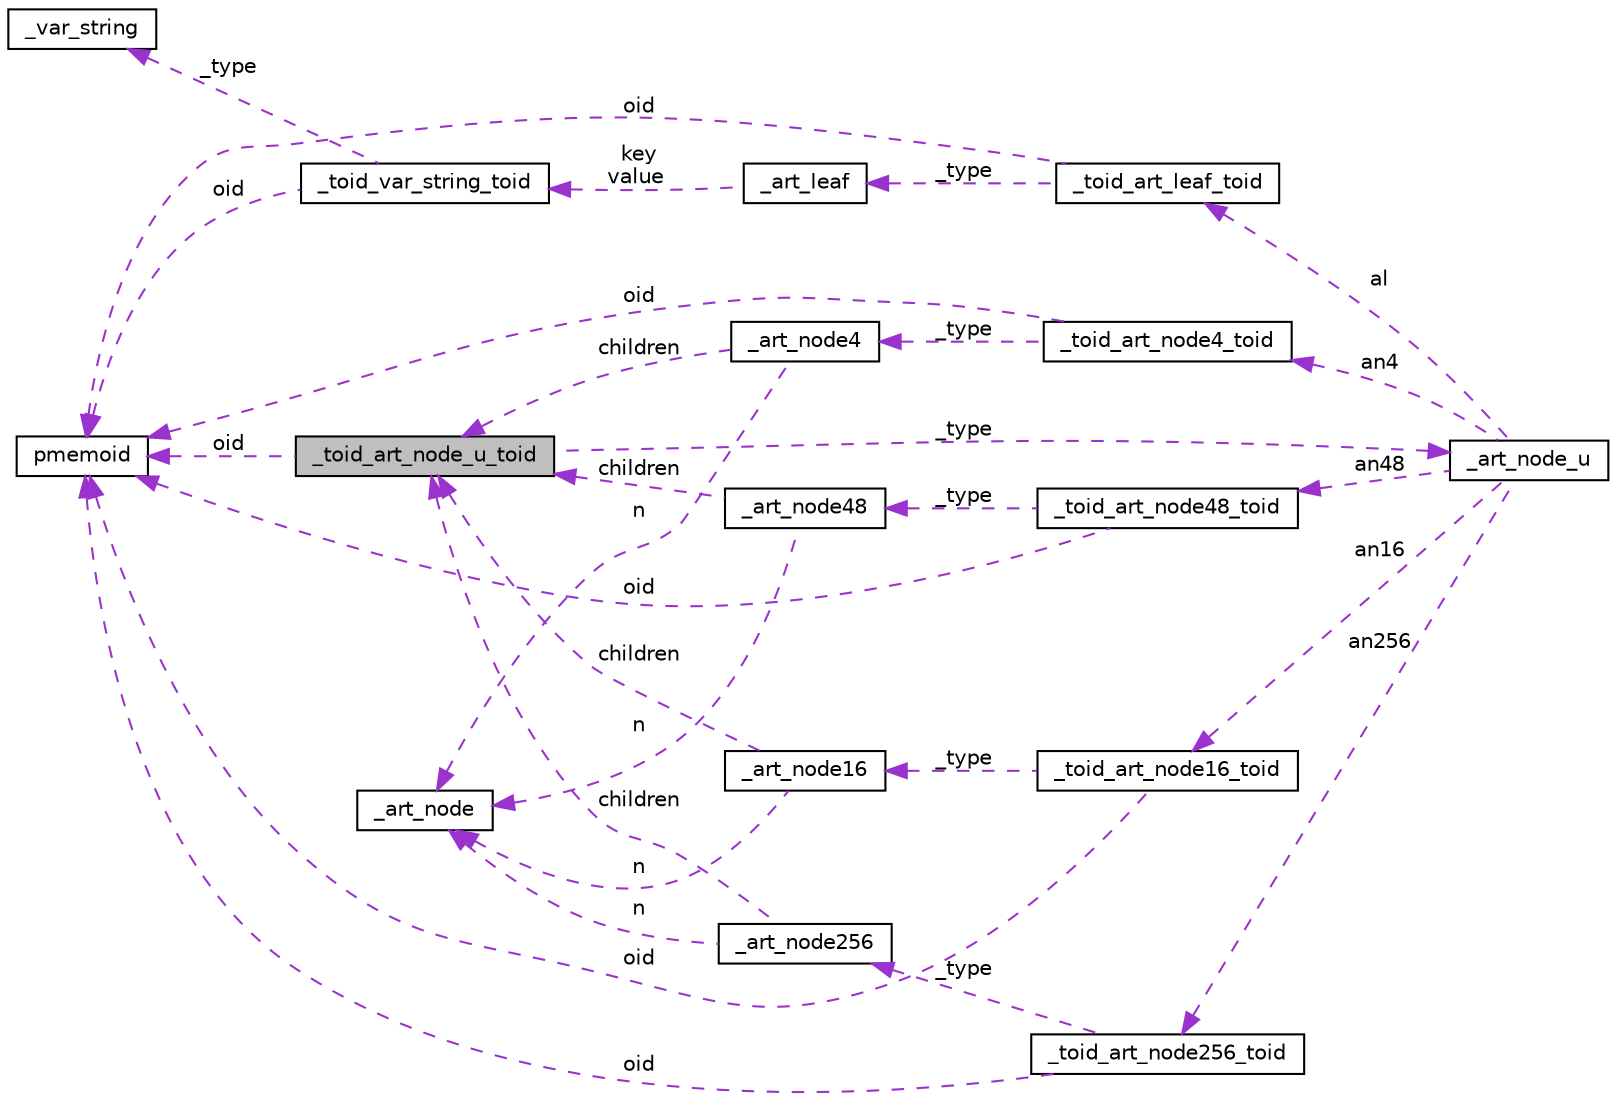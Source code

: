 digraph "_toid_art_node_u_toid"
{
  edge [fontname="Helvetica",fontsize="10",labelfontname="Helvetica",labelfontsize="10"];
  node [fontname="Helvetica",fontsize="10",shape=record];
  rankdir="LR";
  Node1 [label="_toid_art_node_u_toid",height=0.2,width=0.4,color="black", fillcolor="grey75", style="filled", fontcolor="black"];
  Node2 -> Node1 [dir="back",color="darkorchid3",fontsize="10",style="dashed",label=" oid" ,fontname="Helvetica"];
  Node2 [label="pmemoid",height=0.2,width=0.4,color="black", fillcolor="white", style="filled",URL="$structpmemoid.html"];
  Node3 -> Node1 [dir="back",color="darkorchid3",fontsize="10",style="dashed",label=" _type" ,fontname="Helvetica"];
  Node3 [label="_art_node_u",height=0.2,width=0.4,color="black", fillcolor="white", style="filled",URL="$struct__art__node__u.html"];
  Node4 -> Node3 [dir="back",color="darkorchid3",fontsize="10",style="dashed",label=" al" ,fontname="Helvetica"];
  Node4 [label="_toid_art_leaf_toid",height=0.2,width=0.4,color="black", fillcolor="white", style="filled",URL="$union__toid__art__leaf__toid.html"];
  Node5 -> Node4 [dir="back",color="darkorchid3",fontsize="10",style="dashed",label=" _type" ,fontname="Helvetica"];
  Node5 [label="_art_leaf",height=0.2,width=0.4,color="black", fillcolor="white", style="filled",URL="$struct__art__leaf.html"];
  Node6 -> Node5 [dir="back",color="darkorchid3",fontsize="10",style="dashed",label=" key\nvalue" ,fontname="Helvetica"];
  Node6 [label="_toid_var_string_toid",height=0.2,width=0.4,color="black", fillcolor="white", style="filled",URL="$union__toid__var__string__toid.html"];
  Node7 -> Node6 [dir="back",color="darkorchid3",fontsize="10",style="dashed",label=" _type" ,fontname="Helvetica"];
  Node7 [label="_var_string",height=0.2,width=0.4,color="black", fillcolor="white", style="filled",URL="$struct__var__string.html"];
  Node2 -> Node6 [dir="back",color="darkorchid3",fontsize="10",style="dashed",label=" oid" ,fontname="Helvetica"];
  Node2 -> Node4 [dir="back",color="darkorchid3",fontsize="10",style="dashed",label=" oid" ,fontname="Helvetica"];
  Node8 -> Node3 [dir="back",color="darkorchid3",fontsize="10",style="dashed",label=" an16" ,fontname="Helvetica"];
  Node8 [label="_toid_art_node16_toid",height=0.2,width=0.4,color="black", fillcolor="white", style="filled",URL="$union__toid__art__node16__toid.html"];
  Node9 -> Node8 [dir="back",color="darkorchid3",fontsize="10",style="dashed",label=" _type" ,fontname="Helvetica"];
  Node9 [label="_art_node16",height=0.2,width=0.4,color="black", fillcolor="white", style="filled",URL="$struct__art__node16.html"];
  Node1 -> Node9 [dir="back",color="darkorchid3",fontsize="10",style="dashed",label=" children" ,fontname="Helvetica"];
  Node10 -> Node9 [dir="back",color="darkorchid3",fontsize="10",style="dashed",label=" n" ,fontname="Helvetica"];
  Node10 [label="_art_node",height=0.2,width=0.4,color="black", fillcolor="white", style="filled",URL="$struct__art__node.html"];
  Node2 -> Node8 [dir="back",color="darkorchid3",fontsize="10",style="dashed",label=" oid" ,fontname="Helvetica"];
  Node11 -> Node3 [dir="back",color="darkorchid3",fontsize="10",style="dashed",label=" an4" ,fontname="Helvetica"];
  Node11 [label="_toid_art_node4_toid",height=0.2,width=0.4,color="black", fillcolor="white", style="filled",URL="$union__toid__art__node4__toid.html"];
  Node12 -> Node11 [dir="back",color="darkorchid3",fontsize="10",style="dashed",label=" _type" ,fontname="Helvetica"];
  Node12 [label="_art_node4",height=0.2,width=0.4,color="black", fillcolor="white", style="filled",URL="$struct__art__node4.html"];
  Node1 -> Node12 [dir="back",color="darkorchid3",fontsize="10",style="dashed",label=" children" ,fontname="Helvetica"];
  Node10 -> Node12 [dir="back",color="darkorchid3",fontsize="10",style="dashed",label=" n" ,fontname="Helvetica"];
  Node2 -> Node11 [dir="back",color="darkorchid3",fontsize="10",style="dashed",label=" oid" ,fontname="Helvetica"];
  Node13 -> Node3 [dir="back",color="darkorchid3",fontsize="10",style="dashed",label=" an256" ,fontname="Helvetica"];
  Node13 [label="_toid_art_node256_toid",height=0.2,width=0.4,color="black", fillcolor="white", style="filled",URL="$union__toid__art__node256__toid.html"];
  Node14 -> Node13 [dir="back",color="darkorchid3",fontsize="10",style="dashed",label=" _type" ,fontname="Helvetica"];
  Node14 [label="_art_node256",height=0.2,width=0.4,color="black", fillcolor="white", style="filled",URL="$struct__art__node256.html"];
  Node1 -> Node14 [dir="back",color="darkorchid3",fontsize="10",style="dashed",label=" children" ,fontname="Helvetica"];
  Node10 -> Node14 [dir="back",color="darkorchid3",fontsize="10",style="dashed",label=" n" ,fontname="Helvetica"];
  Node2 -> Node13 [dir="back",color="darkorchid3",fontsize="10",style="dashed",label=" oid" ,fontname="Helvetica"];
  Node15 -> Node3 [dir="back",color="darkorchid3",fontsize="10",style="dashed",label=" an48" ,fontname="Helvetica"];
  Node15 [label="_toid_art_node48_toid",height=0.2,width=0.4,color="black", fillcolor="white", style="filled",URL="$union__toid__art__node48__toid.html"];
  Node2 -> Node15 [dir="back",color="darkorchid3",fontsize="10",style="dashed",label=" oid" ,fontname="Helvetica"];
  Node16 -> Node15 [dir="back",color="darkorchid3",fontsize="10",style="dashed",label=" _type" ,fontname="Helvetica"];
  Node16 [label="_art_node48",height=0.2,width=0.4,color="black", fillcolor="white", style="filled",URL="$struct__art__node48.html"];
  Node1 -> Node16 [dir="back",color="darkorchid3",fontsize="10",style="dashed",label=" children" ,fontname="Helvetica"];
  Node10 -> Node16 [dir="back",color="darkorchid3",fontsize="10",style="dashed",label=" n" ,fontname="Helvetica"];
}

